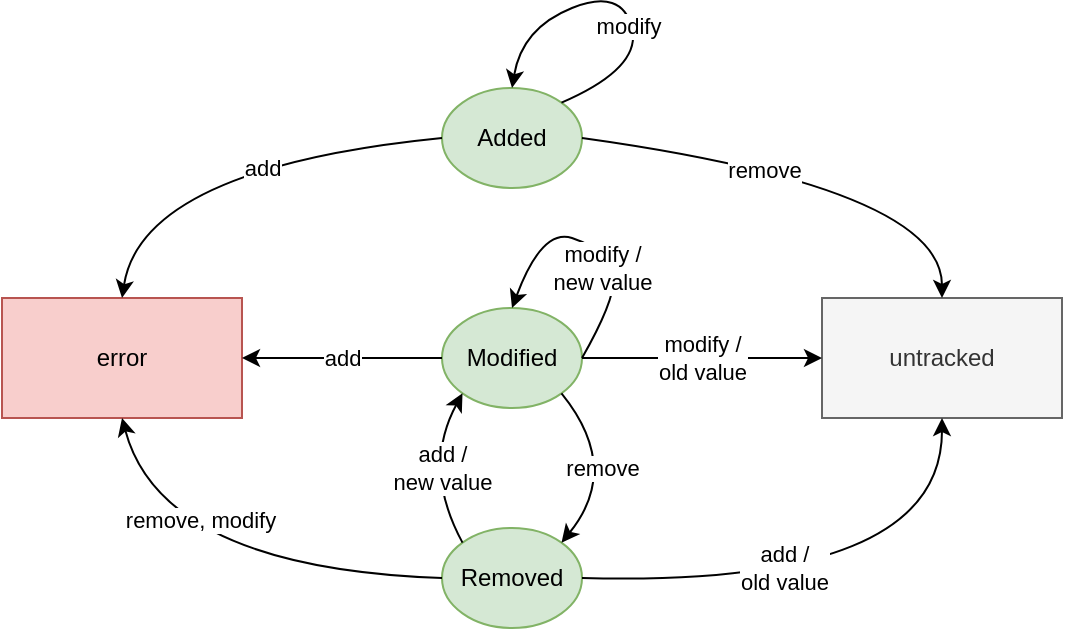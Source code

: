 <mxfile version="21.2.9" type="device">
  <diagram name="Seite-1" id="kQz5wrokmIZP_kxzHKaK">
    <mxGraphModel dx="1181" dy="877" grid="1" gridSize="10" guides="1" tooltips="1" connect="1" arrows="1" fold="1" page="1" pageScale="1" pageWidth="827" pageHeight="1169" math="0" shadow="0">
      <root>
        <mxCell id="0" />
        <mxCell id="1" parent="0" />
        <mxCell id="Ot1c8mI25hrCOPRnf9G1-1" value="Added" style="ellipse;whiteSpace=wrap;html=1;fillColor=#d5e8d4;strokeColor=#82b366;" parent="1" vertex="1">
          <mxGeometry x="230" y="80" width="70" height="50" as="geometry" />
        </mxCell>
        <mxCell id="Ot1c8mI25hrCOPRnf9G1-2" value="Modified" style="ellipse;whiteSpace=wrap;html=1;fillColor=#d5e8d4;strokeColor=#82b366;" parent="1" vertex="1">
          <mxGeometry x="230" y="190" width="70" height="50" as="geometry" />
        </mxCell>
        <mxCell id="Ot1c8mI25hrCOPRnf9G1-3" value="Removed" style="ellipse;whiteSpace=wrap;html=1;fillColor=#d5e8d4;strokeColor=#82b366;" parent="1" vertex="1">
          <mxGeometry x="230" y="300" width="70" height="50" as="geometry" />
        </mxCell>
        <mxCell id="Ot1c8mI25hrCOPRnf9G1-5" value="untracked" style="rounded=0;whiteSpace=wrap;html=1;fillColor=#f5f5f5;fontColor=#333333;strokeColor=#666666;" parent="1" vertex="1">
          <mxGeometry x="420" y="185" width="120" height="60" as="geometry" />
        </mxCell>
        <mxCell id="Ot1c8mI25hrCOPRnf9G1-6" value="error" style="rounded=0;whiteSpace=wrap;html=1;fillColor=#f8cecc;strokeColor=#b85450;" parent="1" vertex="1">
          <mxGeometry x="10" y="185" width="120" height="60" as="geometry" />
        </mxCell>
        <mxCell id="Ot1c8mI25hrCOPRnf9G1-9" value="" style="endArrow=classic;html=1;entryX=0.5;entryY=0;entryDx=0;entryDy=0;curved=1;exitX=1;exitY=0.5;exitDx=0;exitDy=0;" parent="1" source="Ot1c8mI25hrCOPRnf9G1-1" target="Ot1c8mI25hrCOPRnf9G1-5" edge="1">
          <mxGeometry relative="1" as="geometry">
            <mxPoint x="420" y="290" as="sourcePoint" />
            <mxPoint x="520" y="290" as="targetPoint" />
            <Array as="points">
              <mxPoint x="480" y="130" />
            </Array>
          </mxGeometry>
        </mxCell>
        <mxCell id="Ot1c8mI25hrCOPRnf9G1-10" value="remove" style="edgeLabel;resizable=0;html=1;align=center;verticalAlign=middle;" parent="Ot1c8mI25hrCOPRnf9G1-9" connectable="0" vertex="1">
          <mxGeometry relative="1" as="geometry">
            <mxPoint x="-27" y="-1" as="offset" />
          </mxGeometry>
        </mxCell>
        <mxCell id="Ot1c8mI25hrCOPRnf9G1-12" value="" style="endArrow=classic;html=1;exitX=1;exitY=0;exitDx=0;exitDy=0;entryX=0.5;entryY=0;entryDx=0;entryDy=0;curved=1;" parent="1" source="Ot1c8mI25hrCOPRnf9G1-1" target="Ot1c8mI25hrCOPRnf9G1-1" edge="1">
          <mxGeometry relative="1" as="geometry">
            <mxPoint x="420" y="290" as="sourcePoint" />
            <mxPoint x="370" y="20" as="targetPoint" />
            <Array as="points">
              <mxPoint x="330" y="70" />
              <mxPoint x="320" y="30" />
              <mxPoint x="270" y="50" />
            </Array>
          </mxGeometry>
        </mxCell>
        <mxCell id="Ot1c8mI25hrCOPRnf9G1-13" value="modify" style="edgeLabel;resizable=0;html=1;align=center;verticalAlign=middle;" parent="Ot1c8mI25hrCOPRnf9G1-12" connectable="0" vertex="1">
          <mxGeometry relative="1" as="geometry">
            <mxPoint x="3" y="18" as="offset" />
          </mxGeometry>
        </mxCell>
        <mxCell id="Ot1c8mI25hrCOPRnf9G1-14" value="" style="endArrow=classic;html=1;exitX=0;exitY=0.5;exitDx=0;exitDy=0;entryX=0.5;entryY=0;entryDx=0;entryDy=0;curved=1;" parent="1" source="Ot1c8mI25hrCOPRnf9G1-1" target="Ot1c8mI25hrCOPRnf9G1-6" edge="1">
          <mxGeometry relative="1" as="geometry">
            <mxPoint x="380" y="290" as="sourcePoint" />
            <mxPoint x="480" y="290" as="targetPoint" />
            <Array as="points">
              <mxPoint x="80" y="120" />
            </Array>
          </mxGeometry>
        </mxCell>
        <mxCell id="Ot1c8mI25hrCOPRnf9G1-15" value="add" style="edgeLabel;resizable=0;html=1;align=center;verticalAlign=middle;" parent="Ot1c8mI25hrCOPRnf9G1-14" connectable="0" vertex="1">
          <mxGeometry relative="1" as="geometry">
            <mxPoint x="18" y="4" as="offset" />
          </mxGeometry>
        </mxCell>
        <mxCell id="Ot1c8mI25hrCOPRnf9G1-16" value="" style="endArrow=classic;html=1;exitX=1;exitY=0.5;exitDx=0;exitDy=0;curved=1;entryX=0.5;entryY=0;entryDx=0;entryDy=0;" parent="1" source="Ot1c8mI25hrCOPRnf9G1-2" target="Ot1c8mI25hrCOPRnf9G1-2" edge="1">
          <mxGeometry relative="1" as="geometry">
            <mxPoint x="420" y="290" as="sourcePoint" />
            <mxPoint x="280" y="150" as="targetPoint" />
            <Array as="points">
              <mxPoint x="320" y="180" />
              <mxPoint x="310" y="160" />
              <mxPoint x="280" y="150" />
            </Array>
          </mxGeometry>
        </mxCell>
        <mxCell id="Ot1c8mI25hrCOPRnf9G1-17" value="&lt;div&gt;modify /&lt;/div&gt;&lt;div&gt;new value&lt;br&gt;&lt;/div&gt;" style="edgeLabel;resizable=0;html=1;align=center;verticalAlign=middle;" parent="Ot1c8mI25hrCOPRnf9G1-16" connectable="0" vertex="1">
          <mxGeometry relative="1" as="geometry">
            <mxPoint x="5" y="12" as="offset" />
          </mxGeometry>
        </mxCell>
        <mxCell id="Ot1c8mI25hrCOPRnf9G1-18" value="" style="endArrow=classic;html=1;rounded=0;exitX=1;exitY=0.5;exitDx=0;exitDy=0;entryX=0;entryY=0.5;entryDx=0;entryDy=0;" parent="1" source="Ot1c8mI25hrCOPRnf9G1-2" target="Ot1c8mI25hrCOPRnf9G1-5" edge="1">
          <mxGeometry relative="1" as="geometry">
            <mxPoint x="420" y="290" as="sourcePoint" />
            <mxPoint x="520" y="290" as="targetPoint" />
          </mxGeometry>
        </mxCell>
        <mxCell id="Ot1c8mI25hrCOPRnf9G1-19" value="modify / &lt;br&gt;old value" style="edgeLabel;resizable=0;html=1;align=center;verticalAlign=middle;" parent="Ot1c8mI25hrCOPRnf9G1-18" connectable="0" vertex="1">
          <mxGeometry relative="1" as="geometry" />
        </mxCell>
        <mxCell id="Ot1c8mI25hrCOPRnf9G1-20" value="" style="endArrow=classic;html=1;exitX=1;exitY=0.5;exitDx=0;exitDy=0;entryX=0.5;entryY=1;entryDx=0;entryDy=0;curved=1;" parent="1" source="Ot1c8mI25hrCOPRnf9G1-3" target="Ot1c8mI25hrCOPRnf9G1-5" edge="1">
          <mxGeometry relative="1" as="geometry">
            <mxPoint x="420" y="290" as="sourcePoint" />
            <mxPoint x="520" y="290" as="targetPoint" />
            <Array as="points">
              <mxPoint x="480" y="330" />
            </Array>
          </mxGeometry>
        </mxCell>
        <mxCell id="Ot1c8mI25hrCOPRnf9G1-21" value="add / &lt;br&gt;old value" style="edgeLabel;resizable=0;html=1;align=center;verticalAlign=middle;" parent="Ot1c8mI25hrCOPRnf9G1-20" connectable="0" vertex="1">
          <mxGeometry relative="1" as="geometry">
            <mxPoint x="-32" y="-9" as="offset" />
          </mxGeometry>
        </mxCell>
        <mxCell id="Ot1c8mI25hrCOPRnf9G1-22" value="" style="endArrow=classic;html=1;exitX=0;exitY=0;exitDx=0;exitDy=0;entryX=0;entryY=1;entryDx=0;entryDy=0;curved=1;" parent="1" source="Ot1c8mI25hrCOPRnf9G1-3" target="Ot1c8mI25hrCOPRnf9G1-2" edge="1">
          <mxGeometry relative="1" as="geometry">
            <mxPoint x="260" y="279.66" as="sourcePoint" />
            <mxPoint x="360" y="279.66" as="targetPoint" />
            <Array as="points">
              <mxPoint x="220" y="270" />
            </Array>
          </mxGeometry>
        </mxCell>
        <mxCell id="Ot1c8mI25hrCOPRnf9G1-23" value="add /&lt;br&gt;new value" style="edgeLabel;resizable=0;html=1;align=center;verticalAlign=middle;" parent="Ot1c8mI25hrCOPRnf9G1-22" connectable="0" vertex="1">
          <mxGeometry relative="1" as="geometry">
            <mxPoint x="10" as="offset" />
          </mxGeometry>
        </mxCell>
        <mxCell id="Ot1c8mI25hrCOPRnf9G1-24" value="" style="endArrow=classic;html=1;exitX=1;exitY=1;exitDx=0;exitDy=0;curved=1;entryX=1;entryY=0;entryDx=0;entryDy=0;" parent="1" source="Ot1c8mI25hrCOPRnf9G1-2" target="Ot1c8mI25hrCOPRnf9G1-3" edge="1">
          <mxGeometry relative="1" as="geometry">
            <mxPoint x="420" y="290" as="sourcePoint" />
            <mxPoint x="520" y="290" as="targetPoint" />
            <Array as="points">
              <mxPoint x="320" y="270" />
            </Array>
          </mxGeometry>
        </mxCell>
        <mxCell id="Ot1c8mI25hrCOPRnf9G1-25" value="remove" style="edgeLabel;resizable=0;html=1;align=center;verticalAlign=middle;" parent="Ot1c8mI25hrCOPRnf9G1-24" connectable="0" vertex="1">
          <mxGeometry relative="1" as="geometry">
            <mxPoint x="-10" as="offset" />
          </mxGeometry>
        </mxCell>
        <mxCell id="Ot1c8mI25hrCOPRnf9G1-26" value="" style="endArrow=classic;html=1;exitX=0;exitY=0.5;exitDx=0;exitDy=0;entryX=0.5;entryY=1;entryDx=0;entryDy=0;curved=1;" parent="1" source="Ot1c8mI25hrCOPRnf9G1-3" target="Ot1c8mI25hrCOPRnf9G1-6" edge="1">
          <mxGeometry relative="1" as="geometry">
            <mxPoint x="380" y="290" as="sourcePoint" />
            <mxPoint x="480" y="290" as="targetPoint" />
            <Array as="points">
              <mxPoint x="90" y="320" />
            </Array>
          </mxGeometry>
        </mxCell>
        <mxCell id="Ot1c8mI25hrCOPRnf9G1-27" value="&lt;div&gt;remove, modify&lt;/div&gt;" style="edgeLabel;resizable=0;html=1;align=center;verticalAlign=middle;" parent="Ot1c8mI25hrCOPRnf9G1-26" connectable="0" vertex="1">
          <mxGeometry relative="1" as="geometry">
            <mxPoint x="-12" y="-25" as="offset" />
          </mxGeometry>
        </mxCell>
        <mxCell id="Ot1c8mI25hrCOPRnf9G1-29" value="" style="endArrow=classic;html=1;rounded=0;exitX=0;exitY=0.5;exitDx=0;exitDy=0;entryX=1;entryY=0.5;entryDx=0;entryDy=0;" parent="1" source="Ot1c8mI25hrCOPRnf9G1-2" target="Ot1c8mI25hrCOPRnf9G1-6" edge="1">
          <mxGeometry relative="1" as="geometry">
            <mxPoint x="380" y="290" as="sourcePoint" />
            <mxPoint x="480" y="290" as="targetPoint" />
          </mxGeometry>
        </mxCell>
        <mxCell id="Ot1c8mI25hrCOPRnf9G1-30" value="add" style="edgeLabel;resizable=0;html=1;align=center;verticalAlign=middle;" parent="Ot1c8mI25hrCOPRnf9G1-29" connectable="0" vertex="1">
          <mxGeometry relative="1" as="geometry" />
        </mxCell>
      </root>
    </mxGraphModel>
  </diagram>
</mxfile>
